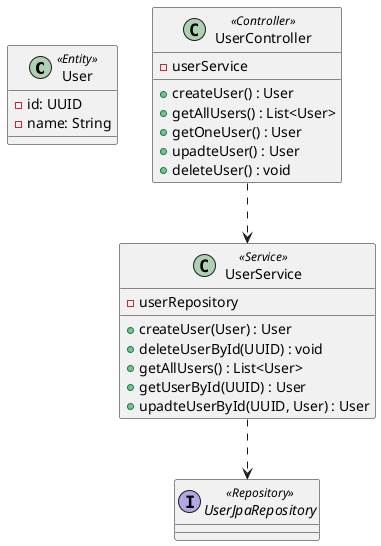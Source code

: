 @startuml user
class User <<Entity>> {
  -id: UUID
  -name: String
}
class UserController <<Controller>> {
  -userService
  +createUser() : User
  +getAllUsers() : List<User>
  +getOneUser() : User
  +upadteUser() : User
  +deleteUser() : void
}
class UserService <<Service>> {
  -userRepository
  +createUser(User) : User
  +deleteUserById(UUID) : void
  +getAllUsers() : List<User>
  +getUserById(UUID) : User
  +upadteUserById(UUID, User) : User
}
interface UserJpaRepository <<Repository>>

UserController ..> UserService
UserService ..> UserJpaRepository
@enduml
